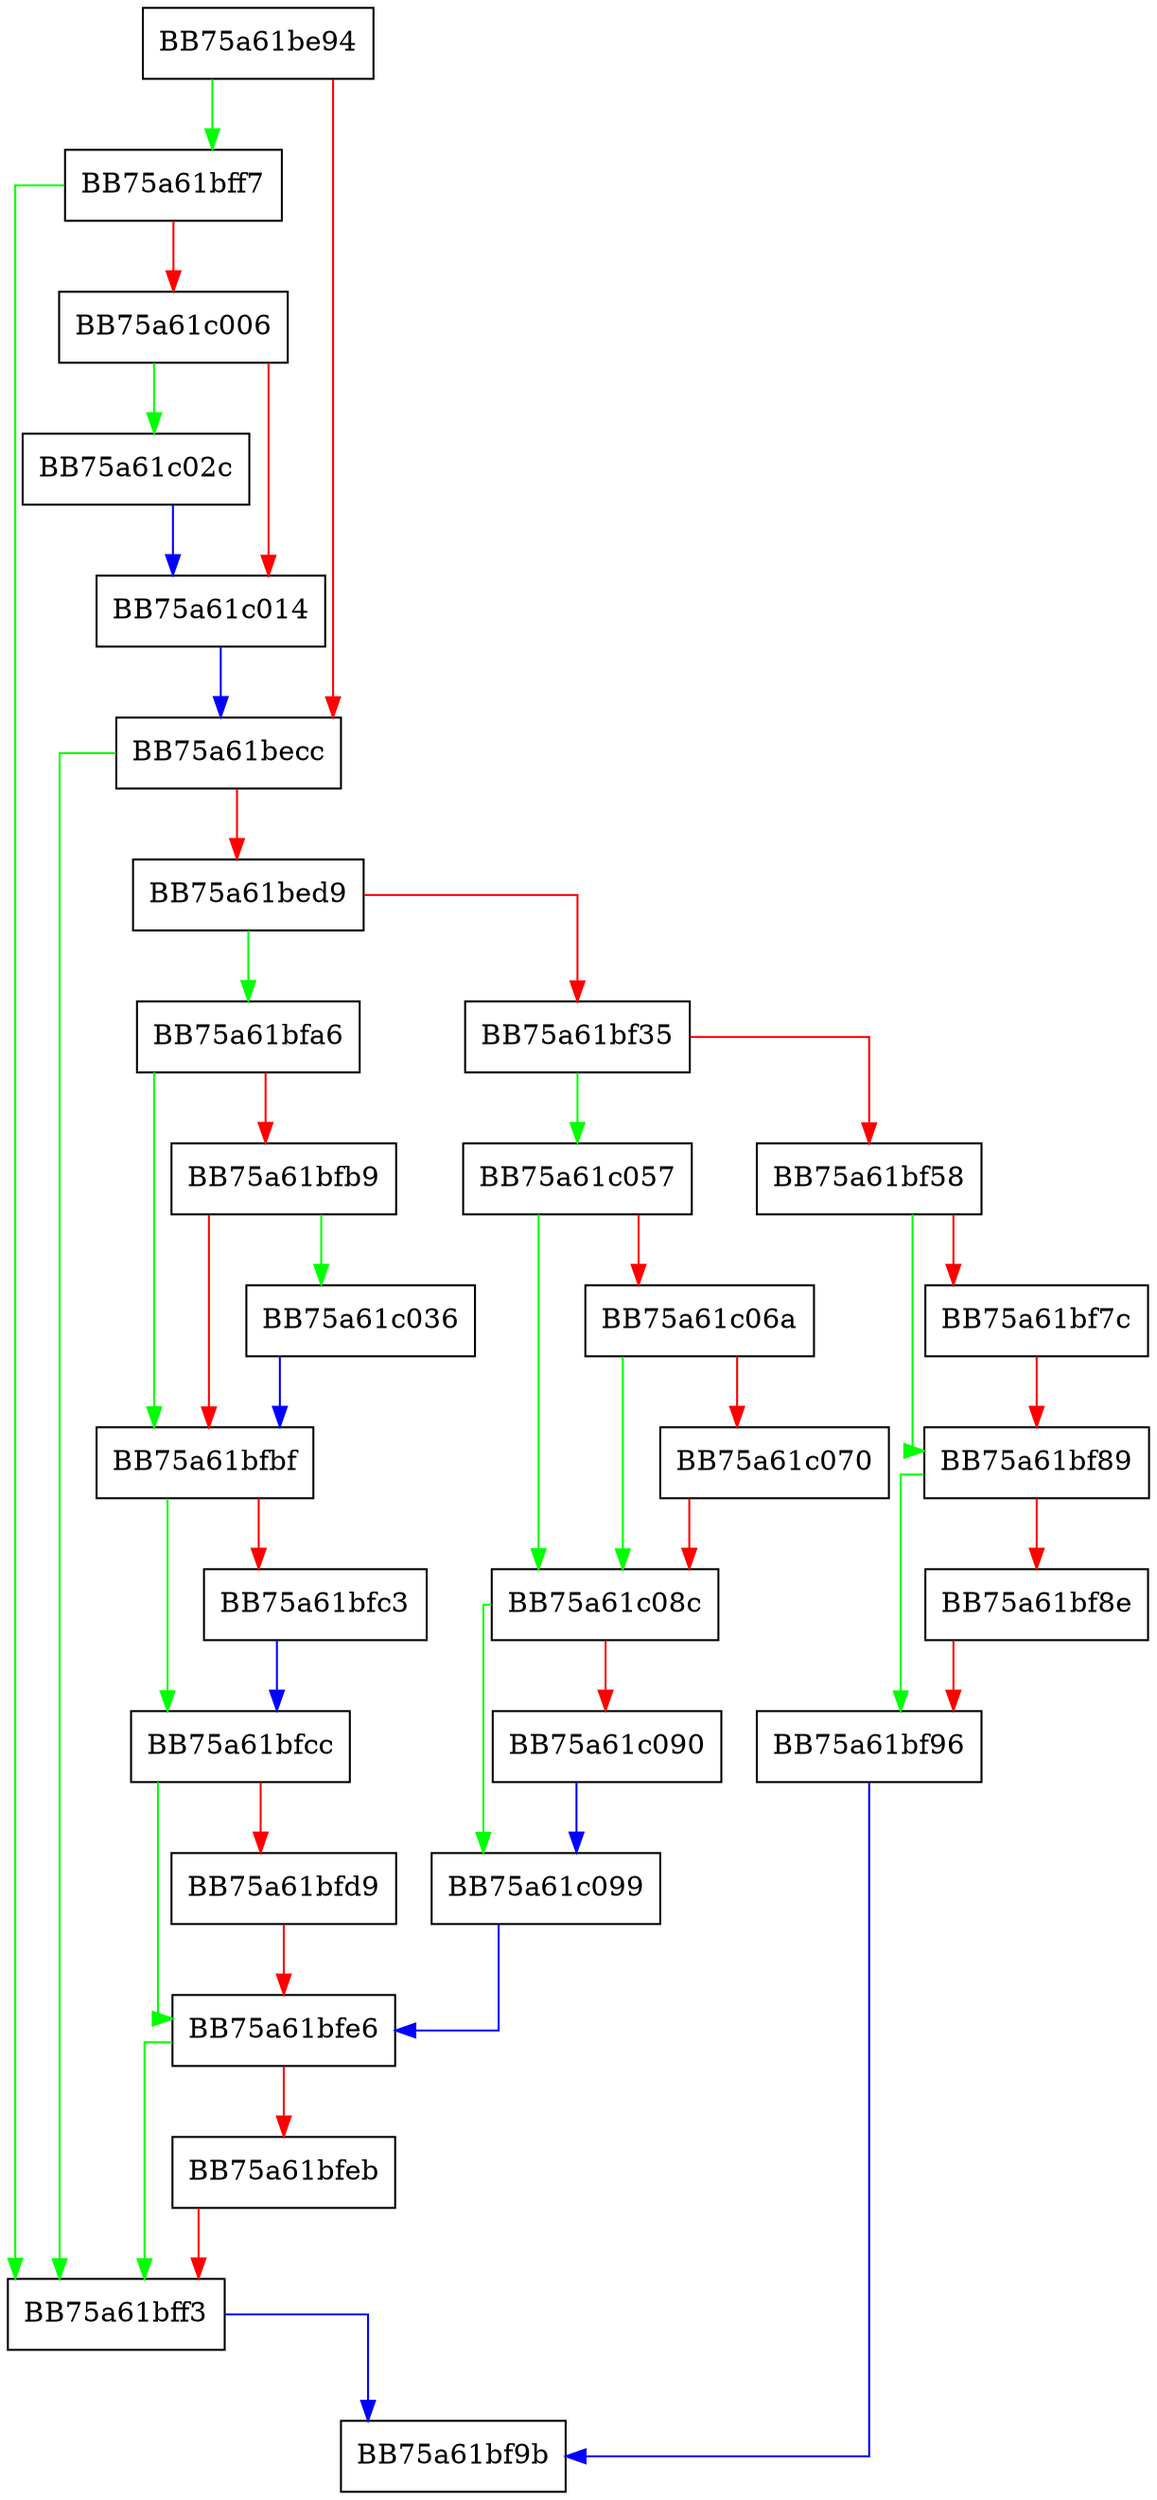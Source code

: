 digraph GetFileSizeWorker {
  node [shape="box"];
  graph [splines=ortho];
  BB75a61be94 -> BB75a61bff7 [color="green"];
  BB75a61be94 -> BB75a61becc [color="red"];
  BB75a61becc -> BB75a61bff3 [color="green"];
  BB75a61becc -> BB75a61bed9 [color="red"];
  BB75a61bed9 -> BB75a61bfa6 [color="green"];
  BB75a61bed9 -> BB75a61bf35 [color="red"];
  BB75a61bf35 -> BB75a61c057 [color="green"];
  BB75a61bf35 -> BB75a61bf58 [color="red"];
  BB75a61bf58 -> BB75a61bf89 [color="green"];
  BB75a61bf58 -> BB75a61bf7c [color="red"];
  BB75a61bf7c -> BB75a61bf89 [color="red"];
  BB75a61bf89 -> BB75a61bf96 [color="green"];
  BB75a61bf89 -> BB75a61bf8e [color="red"];
  BB75a61bf8e -> BB75a61bf96 [color="red"];
  BB75a61bf96 -> BB75a61bf9b [color="blue"];
  BB75a61bfa6 -> BB75a61bfbf [color="green"];
  BB75a61bfa6 -> BB75a61bfb9 [color="red"];
  BB75a61bfb9 -> BB75a61c036 [color="green"];
  BB75a61bfb9 -> BB75a61bfbf [color="red"];
  BB75a61bfbf -> BB75a61bfcc [color="green"];
  BB75a61bfbf -> BB75a61bfc3 [color="red"];
  BB75a61bfc3 -> BB75a61bfcc [color="blue"];
  BB75a61bfcc -> BB75a61bfe6 [color="green"];
  BB75a61bfcc -> BB75a61bfd9 [color="red"];
  BB75a61bfd9 -> BB75a61bfe6 [color="red"];
  BB75a61bfe6 -> BB75a61bff3 [color="green"];
  BB75a61bfe6 -> BB75a61bfeb [color="red"];
  BB75a61bfeb -> BB75a61bff3 [color="red"];
  BB75a61bff3 -> BB75a61bf9b [color="blue"];
  BB75a61bff7 -> BB75a61bff3 [color="green"];
  BB75a61bff7 -> BB75a61c006 [color="red"];
  BB75a61c006 -> BB75a61c02c [color="green"];
  BB75a61c006 -> BB75a61c014 [color="red"];
  BB75a61c014 -> BB75a61becc [color="blue"];
  BB75a61c02c -> BB75a61c014 [color="blue"];
  BB75a61c036 -> BB75a61bfbf [color="blue"];
  BB75a61c057 -> BB75a61c08c [color="green"];
  BB75a61c057 -> BB75a61c06a [color="red"];
  BB75a61c06a -> BB75a61c08c [color="green"];
  BB75a61c06a -> BB75a61c070 [color="red"];
  BB75a61c070 -> BB75a61c08c [color="red"];
  BB75a61c08c -> BB75a61c099 [color="green"];
  BB75a61c08c -> BB75a61c090 [color="red"];
  BB75a61c090 -> BB75a61c099 [color="blue"];
  BB75a61c099 -> BB75a61bfe6 [color="blue"];
}